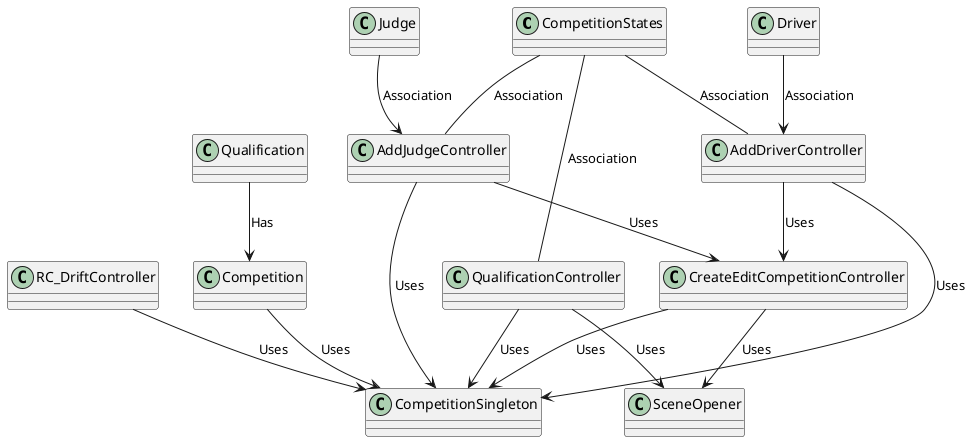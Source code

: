 @startuml

class CompetitionStates
class AddDriverController
class AddJudgeController
class QualificationController
class Driver
class Judge

class RC_DriftController
class CreateEditCompetitionController
class CompetitionSingleton
class SceneOpener
class Competition
class Qualification

RC_DriftController --> CompetitionSingleton: Uses
CreateEditCompetitionController --> CompetitionSingleton: Uses
CreateEditCompetitionController --> SceneOpener: Uses
AddDriverController --> CompetitionSingleton: Uses
AddDriverController --> CreateEditCompetitionController: Uses
AddJudgeController --> CompetitionSingleton: Uses
AddJudgeController --> CreateEditCompetitionController: Uses
QualificationController --> CompetitionSingleton: Uses
QualificationController --> SceneOpener: Uses

CompetitionStates -- AddDriverController: Association
CompetitionStates -- AddJudgeController: Association
CompetitionStates -- QualificationController: Association

Driver --> AddDriverController: Association
Judge --> AddJudgeController: Association

Competition --> CompetitionSingleton: Uses
Qualification --> Competition: Has

@enduml